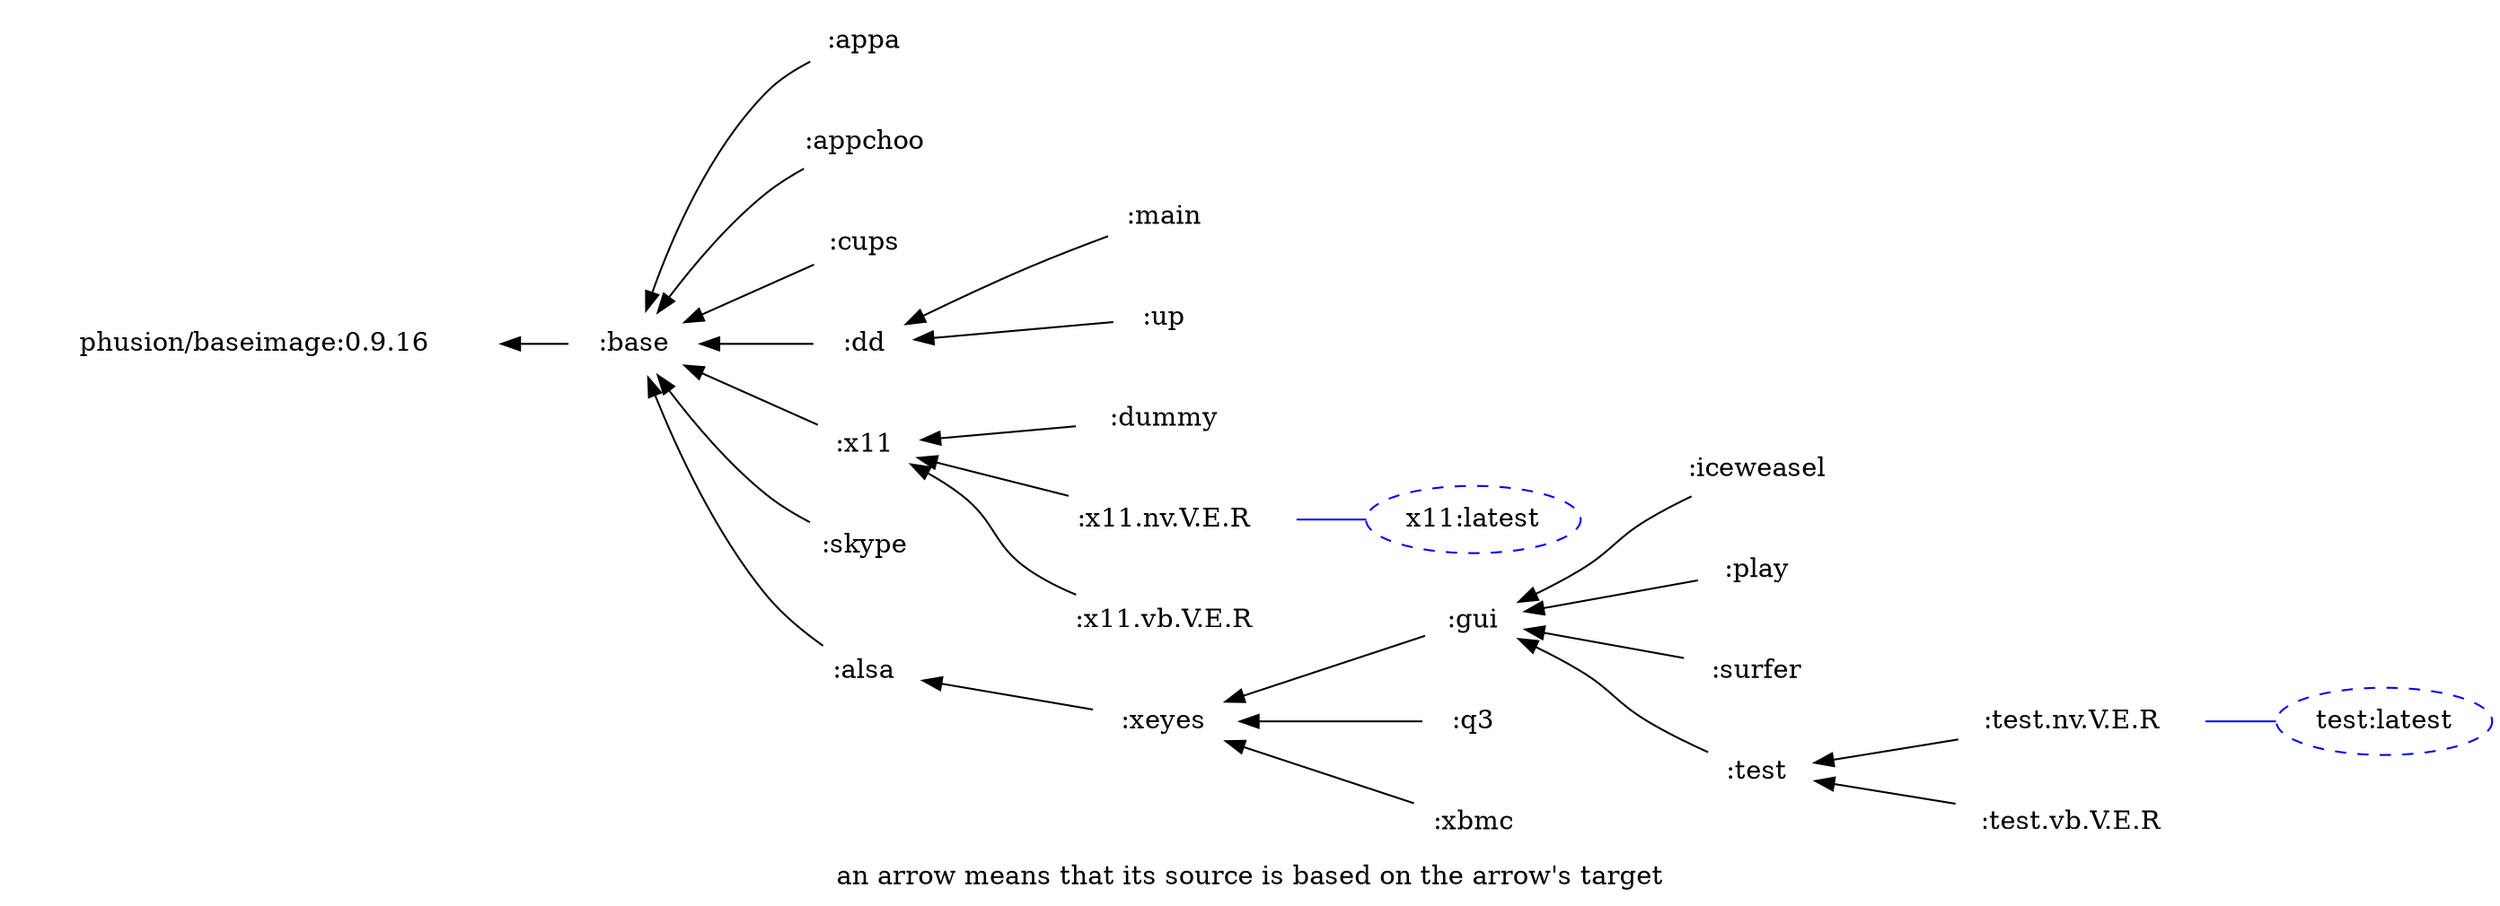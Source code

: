 digraph deps{ graph [label="an arrow means that its source is based on the arrow's target", labelloc=b]; node [color=white]; rankdir = RL;
":alsa" -> ":base" ;
":appa" -> ":base" ;
":appchoo" -> ":base" ;
":base" -> "phusion/baseimage:0.9.16" ;
":cups" -> ":base" ;
":dd" -> ":base" ;
":dummy" -> ":x11" ;
":gui" -> ":xeyes" ;
":iceweasel" -> ":gui" ;
":main" -> ":dd" ;
":play" -> ":gui" ;
":q3" -> ":xeyes" ;
":skype" -> ":base" ;
":surfer" -> ":gui" ;
":test" -> ":gui" ;
":up" -> ":dd" ;
":x11" -> ":base" ;
":xbmc" -> ":xeyes" ;
":xeyes" -> ":alsa" ;
":x11.nv.V.E.R" -> ":x11" ;
":x11.vb.V.E.R" -> ":x11" ;
":test.nv.V.E.R" -> ":test" ;
":test.vb.V.E.R" -> ":test" ;
"x11:latest" -> ":x11.nv.V.E.R" [dir=none color="blue" ] ;
"test:latest" -> ":test.nv.V.E.R" [dir=none color="blue" ] ;
"x11:latest" [color="blue" style="dashed"]; 
"test:latest" [color="blue" style="dashed"]; 
}

